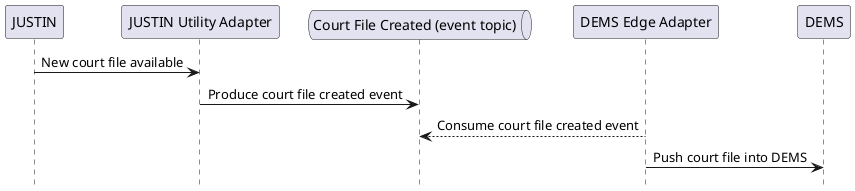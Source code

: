 @startuml
hide footbox
participant j_mock as "JUSTIN"
participant j_utility_adapter as "JUSTIN Utility Adapter"
queue court_file_created as "Court File Created (event topic)"
participant d_edge_adapter as "DEMS Edge Adapter"
participant d_mock as "DEMS"
j_mock -> j_utility_adapter: New court file available
j_utility_adapter -> court_file_created: Produce court file created event
d_edge_adapter --> court_file_created: Consume court file created event
d_edge_adapter -> d_mock: Push court file into DEMS
@enduml
